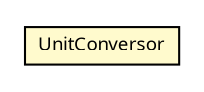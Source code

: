 #!/usr/local/bin/dot
#
# Class diagram 
# Generated by UMLGraph version R5_6 (http://www.umlgraph.org/)
#

digraph G {
	edge [fontname="Trebuchet MS",fontsize=10,labelfontname="Trebuchet MS",labelfontsize=10];
	node [fontname="Trebuchet MS",fontsize=10,shape=plaintext];
	nodesep=0.25;
	ranksep=0.5;
	// se.cambio.cds.openehr.util.UnitConversor
	c343728 [label=<<table title="se.cambio.cds.openehr.util.UnitConversor" border="0" cellborder="1" cellspacing="0" cellpadding="2" port="p" bgcolor="lemonChiffon" href="./UnitConversor.html">
		<tr><td><table border="0" cellspacing="0" cellpadding="1">
<tr><td align="center" balign="center"><font face="Trebuchet MS"> UnitConversor </font></td></tr>
		</table></td></tr>
		</table>>, URL="./UnitConversor.html", fontname="Trebuchet MS", fontcolor="black", fontsize=9.0];
}

